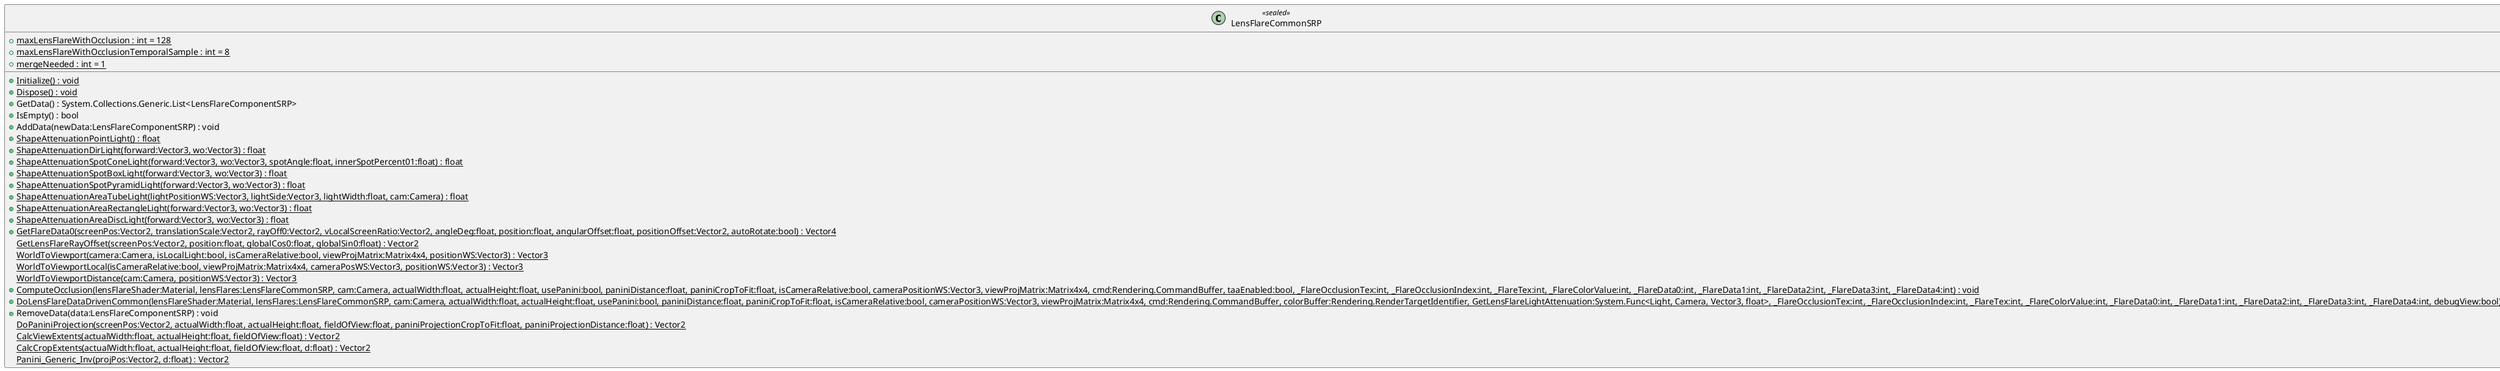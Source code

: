 @startuml
class LensFlareCommonSRP <<sealed>> {
    + {static} maxLensFlareWithOcclusion : int = 128
    + {static} maxLensFlareWithOcclusionTemporalSample : int = 8
    + {static} mergeNeeded : int = 1
    {static} + Initialize() : void
    {static} + Dispose() : void
    + GetData() : System.Collections.Generic.List<LensFlareComponentSRP>
    + IsEmpty() : bool
    + AddData(newData:LensFlareComponentSRP) : void
    {static} + ShapeAttenuationPointLight() : float
    {static} + ShapeAttenuationDirLight(forward:Vector3, wo:Vector3) : float
    {static} + ShapeAttenuationSpotConeLight(forward:Vector3, wo:Vector3, spotAngle:float, innerSpotPercent01:float) : float
    {static} + ShapeAttenuationSpotBoxLight(forward:Vector3, wo:Vector3) : float
    {static} + ShapeAttenuationSpotPyramidLight(forward:Vector3, wo:Vector3) : float
    {static} + ShapeAttenuationAreaTubeLight(lightPositionWS:Vector3, lightSide:Vector3, lightWidth:float, cam:Camera) : float
    {static} + ShapeAttenuationAreaRectangleLight(forward:Vector3, wo:Vector3) : float
    {static} + ShapeAttenuationAreaDiscLight(forward:Vector3, wo:Vector3) : float
    {static} + GetFlareData0(screenPos:Vector2, translationScale:Vector2, rayOff0:Vector2, vLocalScreenRatio:Vector2, angleDeg:float, position:float, angularOffset:float, positionOffset:Vector2, autoRotate:bool) : Vector4
    {static} GetLensFlareRayOffset(screenPos:Vector2, position:float, globalCos0:float, globalSin0:float) : Vector2
    {static} WorldToViewport(camera:Camera, isLocalLight:bool, isCameraRelative:bool, viewProjMatrix:Matrix4x4, positionWS:Vector3) : Vector3
    {static} WorldToViewportLocal(isCameraRelative:bool, viewProjMatrix:Matrix4x4, cameraPosWS:Vector3, positionWS:Vector3) : Vector3
    {static} WorldToViewportDistance(cam:Camera, positionWS:Vector3) : Vector3
    {static} + ComputeOcclusion(lensFlareShader:Material, lensFlares:LensFlareCommonSRP, cam:Camera, actualWidth:float, actualHeight:float, usePanini:bool, paniniDistance:float, paniniCropToFit:float, isCameraRelative:bool, cameraPositionWS:Vector3, viewProjMatrix:Matrix4x4, cmd:Rendering.CommandBuffer, taaEnabled:bool, _FlareOcclusionTex:int, _FlareOcclusionIndex:int, _FlareTex:int, _FlareColorValue:int, _FlareData0:int, _FlareData1:int, _FlareData2:int, _FlareData3:int, _FlareData4:int) : void
    {static} + DoLensFlareDataDrivenCommon(lensFlareShader:Material, lensFlares:LensFlareCommonSRP, cam:Camera, actualWidth:float, actualHeight:float, usePanini:bool, paniniDistance:float, paniniCropToFit:float, isCameraRelative:bool, cameraPositionWS:Vector3, viewProjMatrix:Matrix4x4, cmd:Rendering.CommandBuffer, colorBuffer:Rendering.RenderTargetIdentifier, GetLensFlareLightAttenuation:System.Func<Light, Camera, Vector3, float>, _FlareOcclusionTex:int, _FlareOcclusionIndex:int, _FlareTex:int, _FlareColorValue:int, _FlareData0:int, _FlareData1:int, _FlareData2:int, _FlareData3:int, _FlareData4:int, debugView:bool) : void
    + RemoveData(data:LensFlareComponentSRP) : void
    {static} DoPaniniProjection(screenPos:Vector2, actualWidth:float, actualHeight:float, fieldOfView:float, paniniProjectionCropToFit:float, paniniProjectionDistance:float) : Vector2
    {static} CalcViewExtents(actualWidth:float, actualHeight:float, fieldOfView:float) : Vector2
    {static} CalcCropExtents(actualWidth:float, actualHeight:float, fieldOfView:float, d:float) : Vector2
    {static} Panini_Generic_Inv(projPos:Vector2, d:float) : Vector2
}
LensFlareCommonSRP o-> "occlusionRT" RTHandle
LensFlareCommonSRP --> "Instance" LensFlareCommonSRP
@enduml
